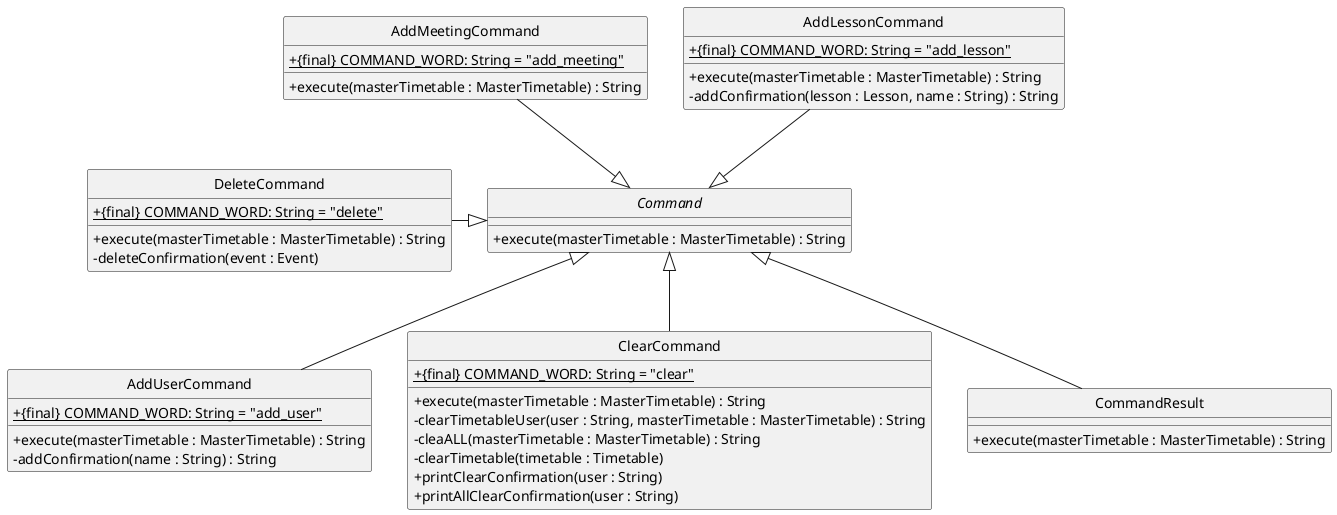 @startuml
'https://plantuml.com/class-diagram

hide circle
skinparam classAttributeIconSize 0

Command <|-up- AddLessonCommand
Command <|-up- AddMeetingCommand
Command <|-- AddUserCommand
Command <|-- ClearCommand
Command <|-- CommandResult
Command <|-left- DeleteCommand

class AddLessonCommand {
+ {static} {final} COMMAND_WORD: String = "add_lesson"
+ execute(masterTimetable : MasterTimetable) : String
- addConfirmation(lesson : Lesson, name : String) : String
}

class AddMeetingCommand {
+ {static} {final} COMMAND_WORD: String = "add_meeting"
+ execute(masterTimetable : MasterTimetable) : String
}

class AddUserCommand {
+ {static} {final} COMMAND_WORD: String = "add_user"
+ execute(masterTimetable : MasterTimetable) : String
- addConfirmation(name : String) : String
}

class ClearCommand {
+ {static} {final} COMMAND_WORD: String = "clear"
+ execute(masterTimetable : MasterTimetable) : String
- clearTimetableUser(user : String, masterTimetable : MasterTimetable) : String
- cleaALL(masterTimetable : MasterTimetable) : String
- clearTimetable(timetable : Timetable)
+ printClearConfirmation(user : String)
+ printAllClearConfirmation(user : String)
}

class CommandResult {
+ execute(masterTimetable : MasterTimetable) : String
}

abstract class Command {
+ execute(masterTimetable : MasterTimetable) : String
}

class DeleteCommand {
+ {static} {final} COMMAND_WORD: String = "delete"
+ execute(masterTimetable : MasterTimetable) : String
- deleteConfirmation(event : Event)
}

@enduml